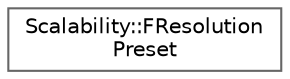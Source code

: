 digraph "Graphical Class Hierarchy"
{
 // INTERACTIVE_SVG=YES
 // LATEX_PDF_SIZE
  bgcolor="transparent";
  edge [fontname=Helvetica,fontsize=10,labelfontname=Helvetica,labelfontsize=10];
  node [fontname=Helvetica,fontsize=10,shape=box,height=0.2,width=0.4];
  rankdir="LR";
  Node0 [id="Node000000",label="Scalability::FResolution\lPreset",height=0.2,width=0.4,color="grey40", fillcolor="white", style="filled",URL="$d0/d34/structScalability_1_1FResolutionPreset.html",tooltip="Structure holding the details of a preset."];
}

